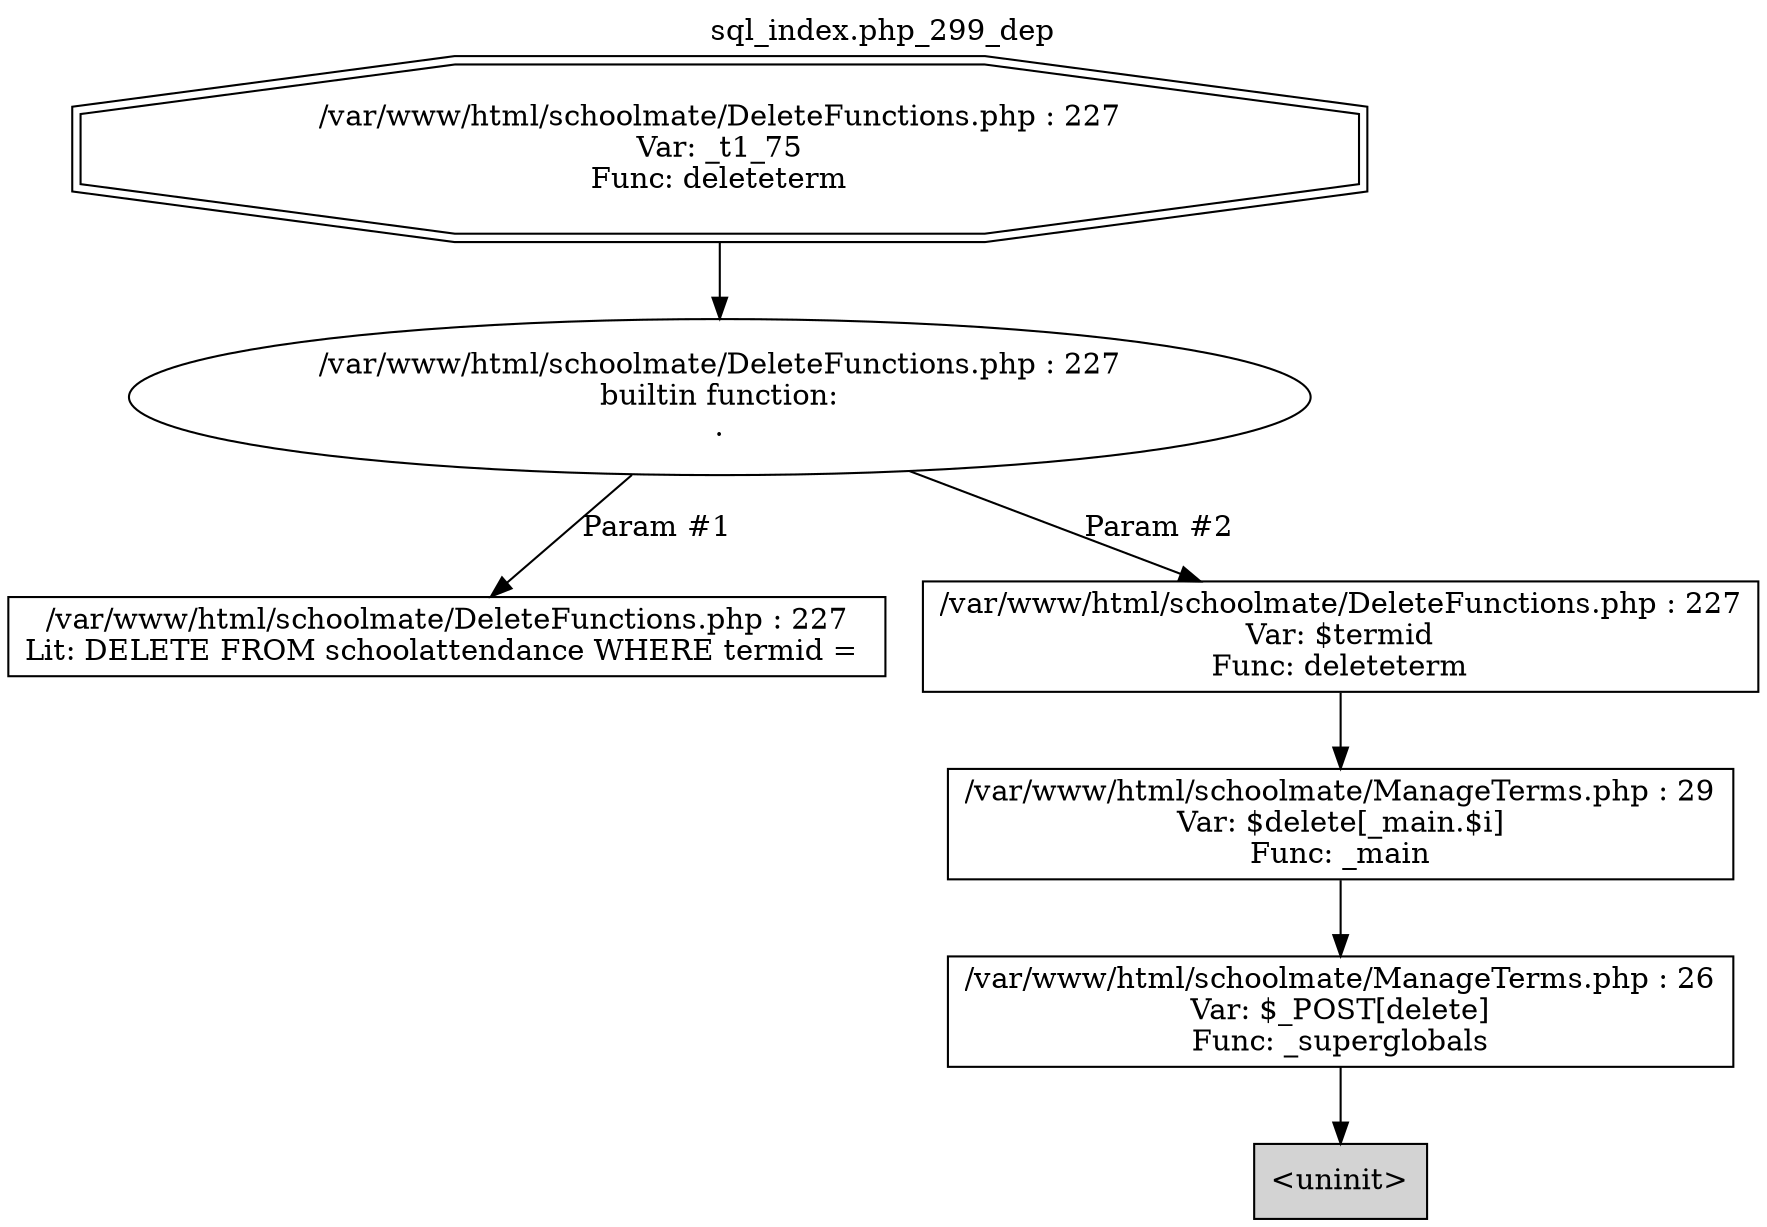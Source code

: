 digraph cfg {
  label="sql_index.php_299_dep";
  labelloc=t;
  n1 [shape=doubleoctagon, label="/var/www/html/schoolmate/DeleteFunctions.php : 227\nVar: _t1_75\nFunc: deleteterm\n"];
  n2 [shape=ellipse, label="/var/www/html/schoolmate/DeleteFunctions.php : 227\nbuiltin function:\n.\n"];
  n3 [shape=box, label="/var/www/html/schoolmate/DeleteFunctions.php : 227\nLit: DELETE FROM schoolattendance WHERE termid = \n"];
  n4 [shape=box, label="/var/www/html/schoolmate/DeleteFunctions.php : 227\nVar: $termid\nFunc: deleteterm\n"];
  n5 [shape=box, label="/var/www/html/schoolmate/ManageTerms.php : 29\nVar: $delete[_main.$i]\nFunc: _main\n"];
  n6 [shape=box, label="/var/www/html/schoolmate/ManageTerms.php : 26\nVar: $_POST[delete]\nFunc: _superglobals\n"];
  n7 [shape=box, label="<uninit>",style=filled];
  n1 -> n2;
  n2 -> n3[label="Param #1"];
  n2 -> n4[label="Param #2"];
  n6 -> n7;
  n5 -> n6;
  n4 -> n5;
}
